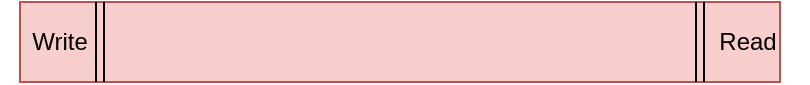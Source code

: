 <mxfile>
    <diagram id="3Z8aUGLk2U049W0mWn1R" name="Page-1">
        <mxGraphModel dx="573" dy="604" grid="1" gridSize="10" guides="1" tooltips="1" connect="1" arrows="1" fold="1" page="1" pageScale="1" pageWidth="827" pageHeight="1169" math="0" shadow="0">
            <root>
                <mxCell id="0"/>
                <mxCell id="1" parent="0"/>
                <mxCell id="2" value="" style="whiteSpace=wrap;html=1;fillColor=#f8cecc;strokeColor=#b85450;" vertex="1" parent="1">
                    <mxGeometry x="80" y="160" width="380" height="40" as="geometry"/>
                </mxCell>
                <mxCell id="6" value="" style="orthogonalLoop=1;jettySize=auto;html=1;shape=link;" edge="1" parent="1">
                    <mxGeometry width="80" relative="1" as="geometry">
                        <mxPoint x="120" y="200" as="sourcePoint"/>
                        <mxPoint x="120" y="160" as="targetPoint"/>
                    </mxGeometry>
                </mxCell>
                <mxCell id="7" value="" style="orthogonalLoop=1;jettySize=auto;html=1;shape=link;" edge="1" parent="1">
                    <mxGeometry width="80" relative="1" as="geometry">
                        <mxPoint x="420" y="200" as="sourcePoint"/>
                        <mxPoint x="420" y="160" as="targetPoint"/>
                    </mxGeometry>
                </mxCell>
                <mxCell id="8" value="Write" style="text;strokeColor=none;align=center;fillColor=none;html=1;verticalAlign=middle;whiteSpace=wrap;rounded=0;" vertex="1" parent="1">
                    <mxGeometry x="70" y="165" width="60" height="30" as="geometry"/>
                </mxCell>
                <mxCell id="9" value="Read" style="text;strokeColor=none;align=center;fillColor=none;html=1;verticalAlign=middle;whiteSpace=wrap;rounded=0;" vertex="1" parent="1">
                    <mxGeometry x="414" y="165" width="60" height="30" as="geometry"/>
                </mxCell>
            </root>
        </mxGraphModel>
    </diagram>
</mxfile>